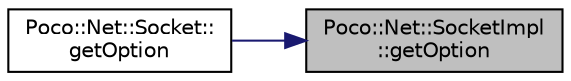 digraph "Poco::Net::SocketImpl::getOption"
{
 // LATEX_PDF_SIZE
  edge [fontname="Helvetica",fontsize="10",labelfontname="Helvetica",labelfontsize="10"];
  node [fontname="Helvetica",fontsize="10",shape=record];
  rankdir="RL";
  Node1 [label="Poco::Net::SocketImpl\l::getOption",height=0.2,width=0.4,color="black", fillcolor="grey75", style="filled", fontcolor="black",tooltip=" "];
  Node1 -> Node2 [dir="back",color="midnightblue",fontsize="10",style="solid"];
  Node2 [label="Poco::Net::Socket::\lgetOption",height=0.2,width=0.4,color="black", fillcolor="white", style="filled",URL="$classPoco_1_1Net_1_1Socket.html#ad1f11bb29b991646aab5bffedd373aa2",tooltip=" "];
}
